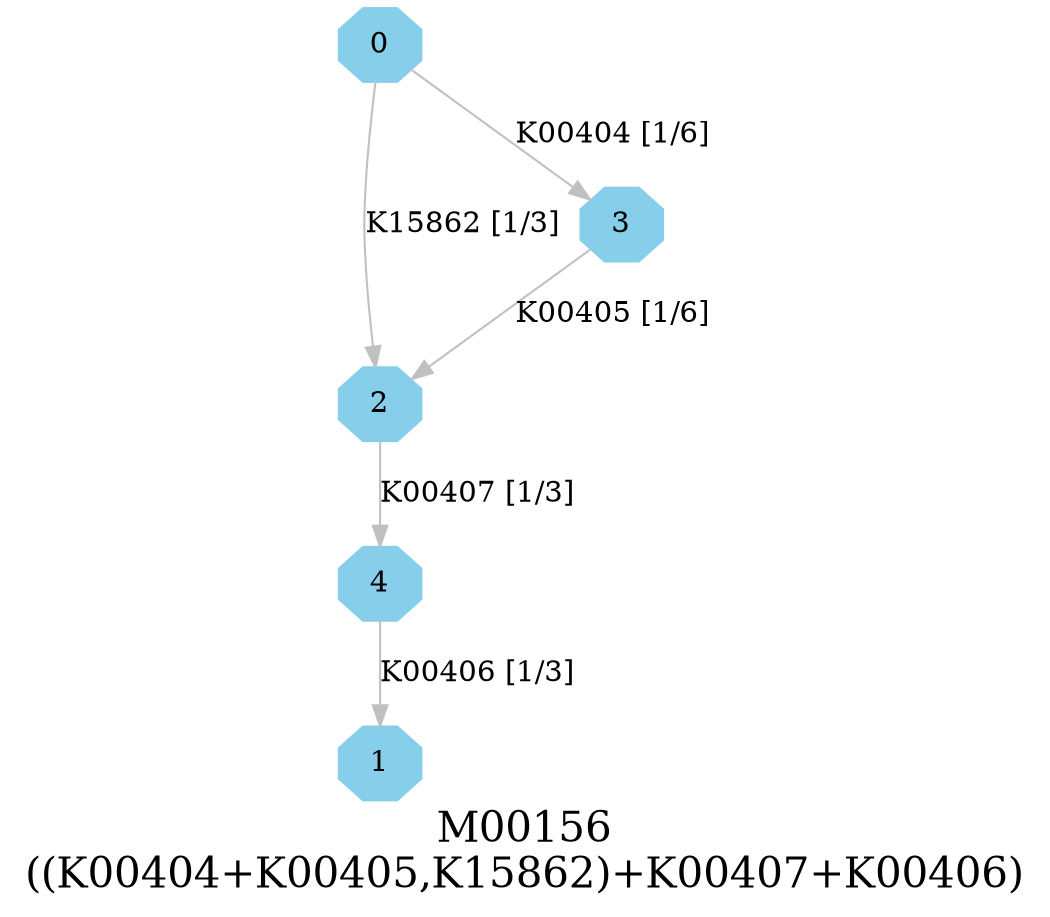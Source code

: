 digraph G {
graph [label="M00156
((K00404+K00405,K15862)+K00407+K00406)",fontsize=20];
node [shape=box,style=filled];
edge [len=3,color=grey];
{node [width=.3,height=.3,shape=octagon,style=filled,color=skyblue] 0 1 2 3 4 }
0 -> 3 [label="K00404 [1/6]"];
0 -> 2 [label="K15862 [1/3]"];
2 -> 4 [label="K00407 [1/3]"];
3 -> 2 [label="K00405 [1/6]"];
4 -> 1 [label="K00406 [1/3]"];
}
